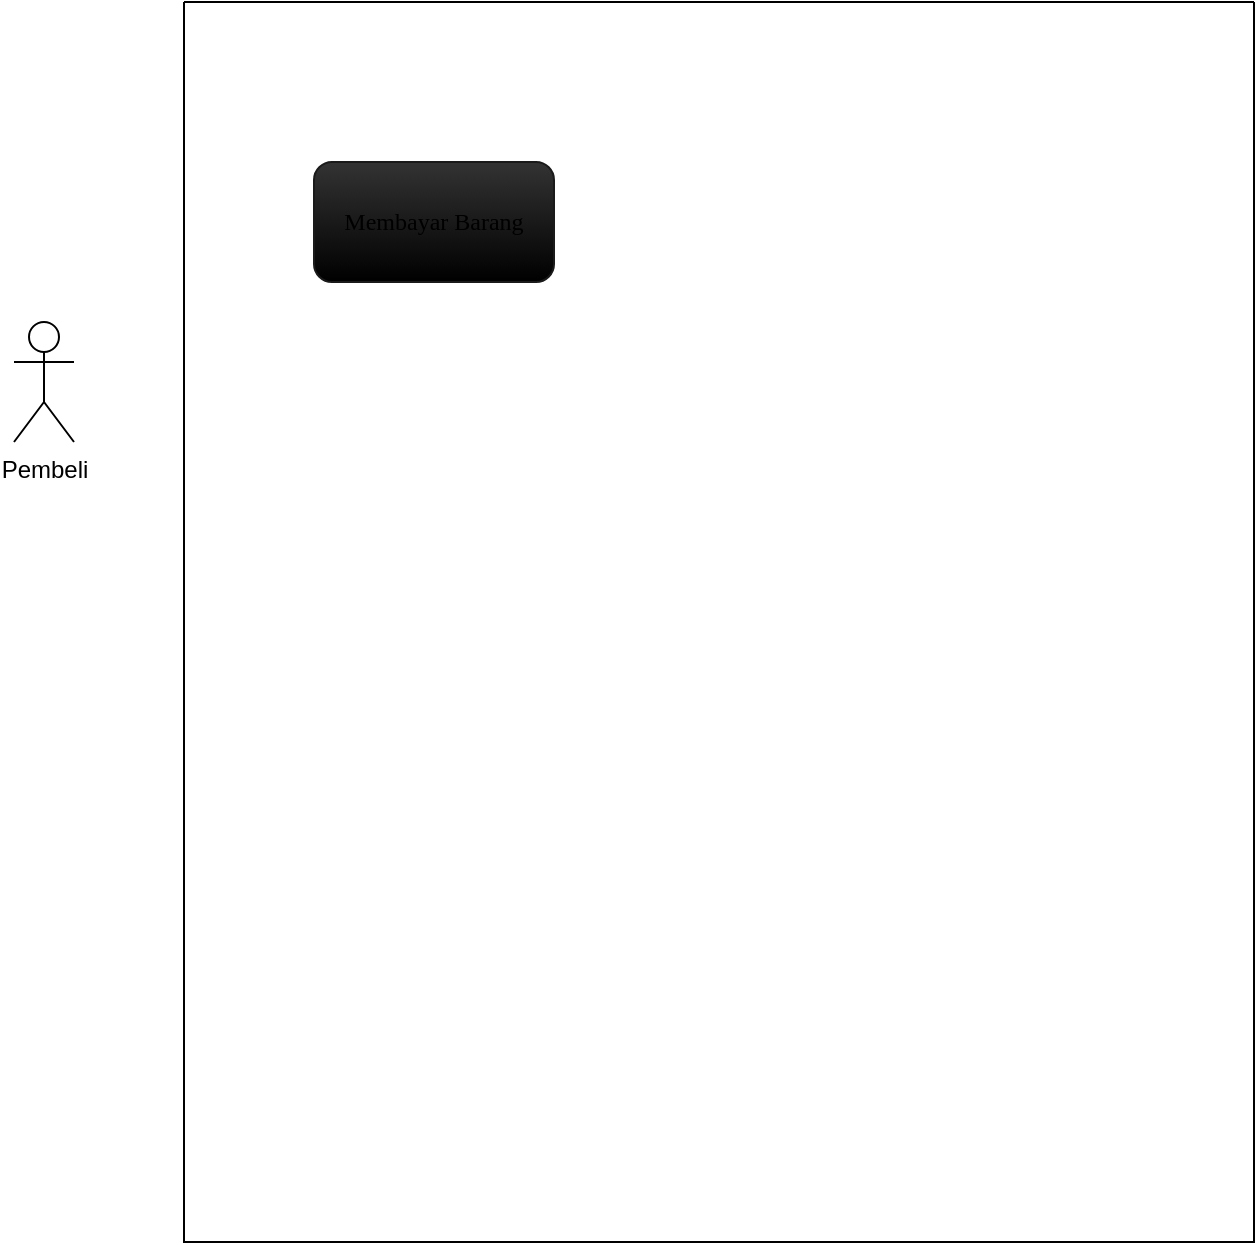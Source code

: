 <mxfile version="26.0.16">
  <diagram name="Page-1" id="yBBJdeVgBBBxcq_8Eatm">
    <mxGraphModel dx="794" dy="412" grid="1" gridSize="10" guides="1" tooltips="1" connect="1" arrows="1" fold="1" page="1" pageScale="1" pageWidth="850" pageHeight="1100" math="0" shadow="0">
      <root>
        <mxCell id="0" />
        <mxCell id="1" parent="0" />
        <mxCell id="QdS4PF3jraUAPQPTaFRA-1" value="Pembeli&lt;div&gt;&lt;br&gt;&lt;/div&gt;" style="shape=umlActor;verticalLabelPosition=bottom;verticalAlign=top;html=1;outlineConnect=0;" vertex="1" parent="1">
          <mxGeometry x="140" y="250" width="30" height="60" as="geometry" />
        </mxCell>
        <mxCell id="QdS4PF3jraUAPQPTaFRA-7" value="" style="swimlane;startSize=0;" vertex="1" parent="1">
          <mxGeometry x="225" y="90" width="535" height="620" as="geometry" />
        </mxCell>
        <mxCell id="QdS4PF3jraUAPQPTaFRA-9" value="Membayar Barang" style="rounded=1;whiteSpace=wrap;html=1;labelBackgroundColor=none;fillColor=#333333;fontFamily=Georgia;strokeColor=#1A1A1A;gradientColor=default;" vertex="1" parent="QdS4PF3jraUAPQPTaFRA-7">
          <mxGeometry x="65" y="80" width="120" height="60" as="geometry" />
        </mxCell>
      </root>
    </mxGraphModel>
  </diagram>
</mxfile>
